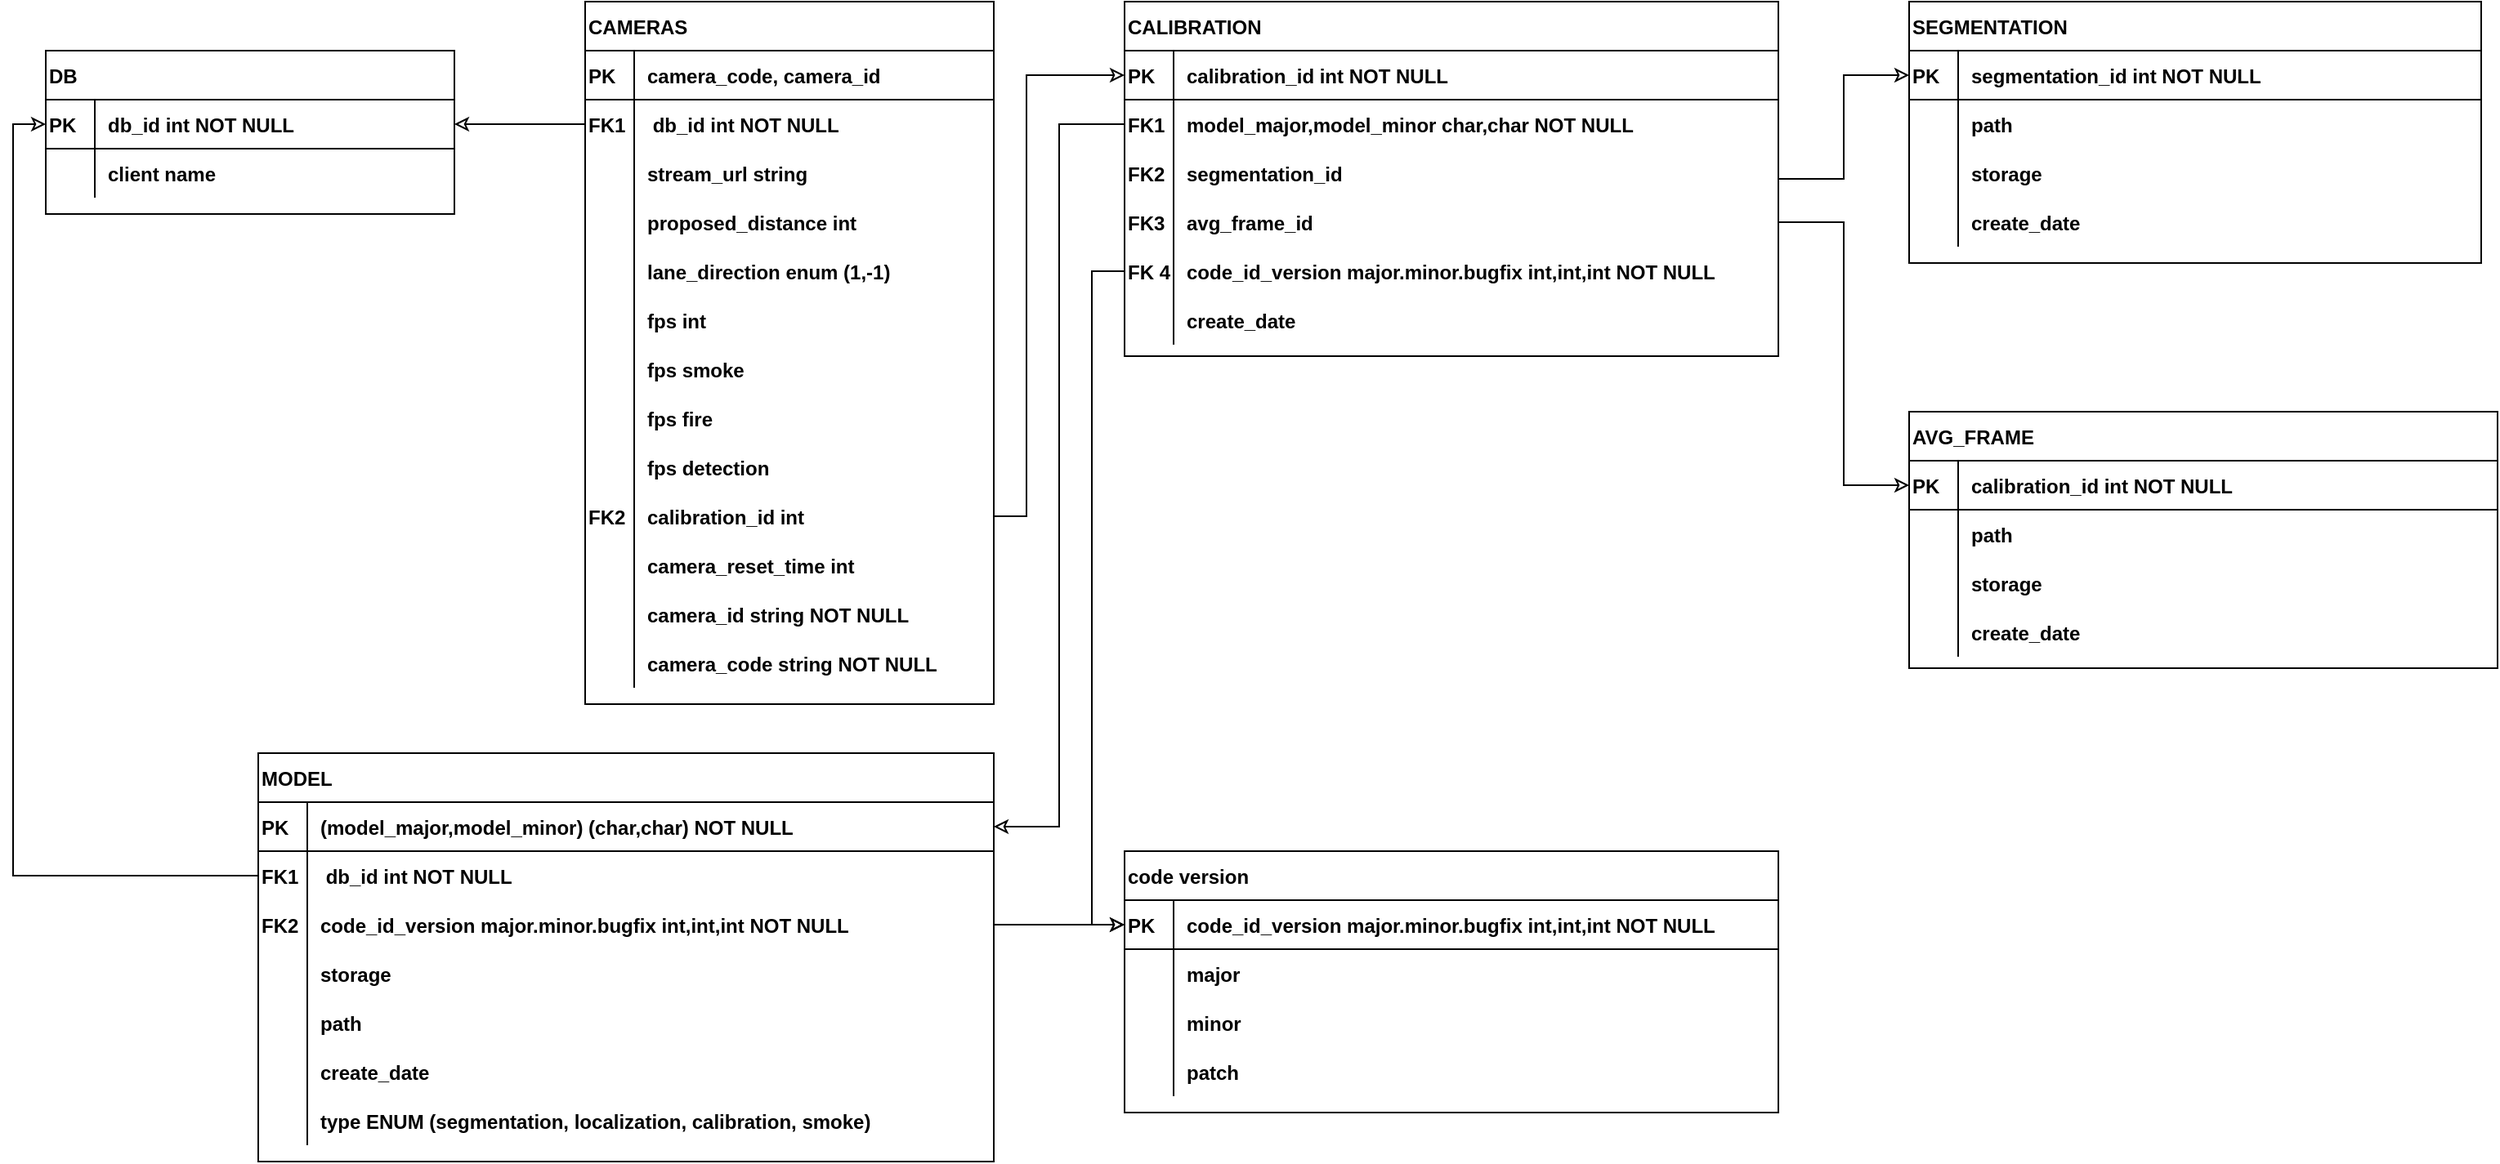 <mxfile version="20.6.2" type="github">
  <diagram id="R2lEEEUBdFMjLlhIrx00" name="Page-1">
    <mxGraphModel dx="2037" dy="1144" grid="1" gridSize="10" guides="1" tooltips="1" connect="1" arrows="1" fold="1" page="1" pageScale="1" pageWidth="850" pageHeight="1100" math="0" shadow="0" extFonts="Permanent Marker^https://fonts.googleapis.com/css?family=Permanent+Marker">
      <root>
        <mxCell id="0" />
        <mxCell id="1" parent="0" />
        <mxCell id="C-vyLk0tnHw3VtMMgP7b-2" value="SEGMENTATION" style="shape=table;startSize=30;container=1;collapsible=1;childLayout=tableLayout;fixedRows=1;rowLines=0;fontStyle=1;align=left;resizeLast=1;strokeWidth=1;fillOpacity=0;" parent="1" vertex="1">
          <mxGeometry x="1200" y="80" width="350" height="160" as="geometry">
            <mxRectangle x="450" y="120" width="140" height="30" as="alternateBounds" />
          </mxGeometry>
        </mxCell>
        <mxCell id="C-vyLk0tnHw3VtMMgP7b-3" value="" style="shape=partialRectangle;collapsible=0;dropTarget=0;pointerEvents=0;points=[[0,0.5],[1,0.5]];portConstraint=eastwest;top=0;left=0;right=0;bottom=1;strokeWidth=1;startSize=30;fontStyle=1;align=left;fillOpacity=0;" parent="C-vyLk0tnHw3VtMMgP7b-2" vertex="1">
          <mxGeometry y="30" width="350" height="30" as="geometry" />
        </mxCell>
        <mxCell id="C-vyLk0tnHw3VtMMgP7b-4" value="PK" style="shape=partialRectangle;overflow=hidden;connectable=0;top=0;left=0;bottom=0;right=0;fontStyle=1;strokeWidth=1;startSize=30;align=left;fillOpacity=0;" parent="C-vyLk0tnHw3VtMMgP7b-3" vertex="1">
          <mxGeometry width="30" height="30" as="geometry">
            <mxRectangle width="30" height="30" as="alternateBounds" />
          </mxGeometry>
        </mxCell>
        <mxCell id="C-vyLk0tnHw3VtMMgP7b-5" value="segmentation_id int NOT NULL " style="shape=partialRectangle;overflow=hidden;connectable=0;top=0;left=0;bottom=0;right=0;align=left;spacingLeft=6;fontStyle=1;strokeWidth=1;startSize=30;fillOpacity=0;" parent="C-vyLk0tnHw3VtMMgP7b-3" vertex="1">
          <mxGeometry x="30" width="320" height="30" as="geometry">
            <mxRectangle width="320" height="30" as="alternateBounds" />
          </mxGeometry>
        </mxCell>
        <mxCell id="C-vyLk0tnHw3VtMMgP7b-9" value="" style="shape=partialRectangle;collapsible=0;dropTarget=0;pointerEvents=0;points=[[0,0.5],[1,0.5]];portConstraint=eastwest;top=0;left=0;right=0;bottom=0;strokeWidth=1;startSize=30;fontStyle=1;align=left;fillOpacity=0;" parent="C-vyLk0tnHw3VtMMgP7b-2" vertex="1">
          <mxGeometry y="60" width="350" height="30" as="geometry" />
        </mxCell>
        <mxCell id="C-vyLk0tnHw3VtMMgP7b-10" value="" style="shape=partialRectangle;overflow=hidden;connectable=0;top=0;left=0;bottom=0;right=0;strokeWidth=1;startSize=30;fontStyle=1;align=left;fillOpacity=0;" parent="C-vyLk0tnHw3VtMMgP7b-9" vertex="1">
          <mxGeometry width="30" height="30" as="geometry">
            <mxRectangle width="30" height="30" as="alternateBounds" />
          </mxGeometry>
        </mxCell>
        <mxCell id="C-vyLk0tnHw3VtMMgP7b-11" value="path" style="shape=partialRectangle;overflow=hidden;connectable=0;top=0;left=0;bottom=0;right=0;align=left;spacingLeft=6;strokeWidth=1;startSize=30;fontStyle=1;fillOpacity=0;" parent="C-vyLk0tnHw3VtMMgP7b-9" vertex="1">
          <mxGeometry x="30" width="320" height="30" as="geometry">
            <mxRectangle width="320" height="30" as="alternateBounds" />
          </mxGeometry>
        </mxCell>
        <mxCell id="N7TVtfNPH1mrvqPcN6rD-39" value="" style="shape=partialRectangle;collapsible=0;dropTarget=0;pointerEvents=0;points=[[0,0.5],[1,0.5]];portConstraint=eastwest;top=0;left=0;right=0;bottom=0;strokeWidth=1;startSize=30;fontStyle=1;align=left;fillOpacity=0;" parent="C-vyLk0tnHw3VtMMgP7b-2" vertex="1">
          <mxGeometry y="90" width="350" height="30" as="geometry" />
        </mxCell>
        <mxCell id="N7TVtfNPH1mrvqPcN6rD-40" value="" style="shape=partialRectangle;overflow=hidden;connectable=0;top=0;left=0;bottom=0;right=0;strokeWidth=1;startSize=30;fontStyle=1;align=left;fillOpacity=0;" parent="N7TVtfNPH1mrvqPcN6rD-39" vertex="1">
          <mxGeometry width="30" height="30" as="geometry">
            <mxRectangle width="30" height="30" as="alternateBounds" />
          </mxGeometry>
        </mxCell>
        <mxCell id="N7TVtfNPH1mrvqPcN6rD-41" value="storage" style="shape=partialRectangle;overflow=hidden;connectable=0;top=0;left=0;bottom=0;right=0;align=left;spacingLeft=6;strokeWidth=1;startSize=30;fontStyle=1;fillOpacity=0;" parent="N7TVtfNPH1mrvqPcN6rD-39" vertex="1">
          <mxGeometry x="30" width="320" height="30" as="geometry">
            <mxRectangle width="320" height="30" as="alternateBounds" />
          </mxGeometry>
        </mxCell>
        <mxCell id="N7TVtfNPH1mrvqPcN6rD-138" value="" style="shape=tableRow;horizontal=0;startSize=0;swimlaneHead=0;swimlaneBody=0;collapsible=0;dropTarget=0;points=[[0,0.5],[1,0.5]];portConstraint=eastwest;top=0;left=0;right=0;bottom=0;strokeWidth=1;fontStyle=1;align=left;fillOpacity=0;" parent="C-vyLk0tnHw3VtMMgP7b-2" vertex="1">
          <mxGeometry y="120" width="350" height="30" as="geometry" />
        </mxCell>
        <mxCell id="N7TVtfNPH1mrvqPcN6rD-139" value="" style="shape=partialRectangle;connectable=0;top=0;left=0;bottom=0;right=0;editable=1;overflow=hidden;strokeWidth=1;startSize=30;fontStyle=1;align=left;fillOpacity=0;" parent="N7TVtfNPH1mrvqPcN6rD-138" vertex="1">
          <mxGeometry width="30" height="30" as="geometry">
            <mxRectangle width="30" height="30" as="alternateBounds" />
          </mxGeometry>
        </mxCell>
        <mxCell id="N7TVtfNPH1mrvqPcN6rD-140" value="create_date" style="shape=partialRectangle;connectable=0;top=0;left=0;bottom=0;right=0;align=left;spacingLeft=6;overflow=hidden;strokeWidth=1;startSize=30;fontStyle=1;fillOpacity=0;" parent="N7TVtfNPH1mrvqPcN6rD-138" vertex="1">
          <mxGeometry x="30" width="320" height="30" as="geometry">
            <mxRectangle width="320" height="30" as="alternateBounds" />
          </mxGeometry>
        </mxCell>
        <mxCell id="C-vyLk0tnHw3VtMMgP7b-23" value="CAMERAS" style="shape=table;startSize=30;container=1;collapsible=1;childLayout=tableLayout;fixedRows=1;rowLines=0;fontStyle=1;align=left;resizeLast=1;strokeWidth=1;fillOpacity=0;" parent="1" vertex="1">
          <mxGeometry x="390" y="80" width="250" height="430" as="geometry">
            <mxRectangle x="120" y="120" width="100" height="30" as="alternateBounds" />
          </mxGeometry>
        </mxCell>
        <mxCell id="C-vyLk0tnHw3VtMMgP7b-24" value="" style="shape=partialRectangle;collapsible=0;dropTarget=0;pointerEvents=0;points=[[0,0.5],[1,0.5]];portConstraint=eastwest;top=0;left=0;right=0;bottom=1;strokeWidth=1;startSize=30;fontStyle=1;align=left;fillOpacity=0;" parent="C-vyLk0tnHw3VtMMgP7b-23" vertex="1">
          <mxGeometry y="30" width="250" height="30" as="geometry" />
        </mxCell>
        <mxCell id="C-vyLk0tnHw3VtMMgP7b-25" value="PK" style="shape=partialRectangle;overflow=hidden;connectable=0;top=0;left=0;bottom=0;right=0;fontStyle=1;strokeWidth=1;startSize=30;align=left;fillOpacity=0;" parent="C-vyLk0tnHw3VtMMgP7b-24" vertex="1">
          <mxGeometry width="30" height="30" as="geometry">
            <mxRectangle width="30" height="30" as="alternateBounds" />
          </mxGeometry>
        </mxCell>
        <mxCell id="C-vyLk0tnHw3VtMMgP7b-26" value="camera_code, camera_id" style="shape=partialRectangle;overflow=hidden;connectable=0;top=0;left=0;bottom=0;right=0;align=left;spacingLeft=6;fontStyle=1;strokeWidth=1;startSize=30;fillOpacity=0;" parent="C-vyLk0tnHw3VtMMgP7b-24" vertex="1">
          <mxGeometry x="30" width="220" height="30" as="geometry">
            <mxRectangle width="220" height="30" as="alternateBounds" />
          </mxGeometry>
        </mxCell>
        <mxCell id="N7TVtfNPH1mrvqPcN6rD-169" value="" style="shape=tableRow;horizontal=0;startSize=0;swimlaneHead=0;swimlaneBody=0;collapsible=0;dropTarget=0;points=[[0,0.5],[1,0.5]];portConstraint=eastwest;top=0;left=0;right=0;bottom=0;strokeWidth=1;fontStyle=1;align=left;fillOpacity=0;" parent="C-vyLk0tnHw3VtMMgP7b-23" vertex="1">
          <mxGeometry y="60" width="250" height="30" as="geometry" />
        </mxCell>
        <mxCell id="N7TVtfNPH1mrvqPcN6rD-170" value="FK1" style="shape=partialRectangle;connectable=0;top=0;left=0;bottom=0;right=0;fontStyle=1;overflow=hidden;strokeWidth=1;startSize=30;align=left;fillOpacity=0;" parent="N7TVtfNPH1mrvqPcN6rD-169" vertex="1">
          <mxGeometry width="30" height="30" as="geometry">
            <mxRectangle width="30" height="30" as="alternateBounds" />
          </mxGeometry>
        </mxCell>
        <mxCell id="N7TVtfNPH1mrvqPcN6rD-171" value=" db_id int NOT NULL" style="shape=partialRectangle;connectable=0;top=0;left=0;bottom=0;right=0;align=left;spacingLeft=6;fontStyle=1;overflow=hidden;strokeWidth=1;startSize=30;fillOpacity=0;" parent="N7TVtfNPH1mrvqPcN6rD-169" vertex="1">
          <mxGeometry x="30" width="220" height="30" as="geometry">
            <mxRectangle width="220" height="30" as="alternateBounds" />
          </mxGeometry>
        </mxCell>
        <mxCell id="C-vyLk0tnHw3VtMMgP7b-27" value="" style="shape=partialRectangle;collapsible=0;dropTarget=0;pointerEvents=0;points=[[0,0.5],[1,0.5]];portConstraint=eastwest;top=0;left=0;right=0;bottom=0;strokeWidth=1;startSize=30;fontStyle=1;align=left;fillOpacity=0;" parent="C-vyLk0tnHw3VtMMgP7b-23" vertex="1">
          <mxGeometry y="90" width="250" height="30" as="geometry" />
        </mxCell>
        <mxCell id="C-vyLk0tnHw3VtMMgP7b-28" value="" style="shape=partialRectangle;overflow=hidden;connectable=0;top=0;left=0;bottom=0;right=0;strokeWidth=1;startSize=30;fontStyle=1;align=left;fillOpacity=0;" parent="C-vyLk0tnHw3VtMMgP7b-27" vertex="1">
          <mxGeometry width="30" height="30" as="geometry">
            <mxRectangle width="30" height="30" as="alternateBounds" />
          </mxGeometry>
        </mxCell>
        <mxCell id="C-vyLk0tnHw3VtMMgP7b-29" value="stream_url string" style="shape=partialRectangle;overflow=hidden;connectable=0;top=0;left=0;bottom=0;right=0;align=left;spacingLeft=6;strokeWidth=1;startSize=30;fontStyle=1;fillOpacity=0;" parent="C-vyLk0tnHw3VtMMgP7b-27" vertex="1">
          <mxGeometry x="30" width="220" height="30" as="geometry">
            <mxRectangle width="220" height="30" as="alternateBounds" />
          </mxGeometry>
        </mxCell>
        <mxCell id="N7TVtfNPH1mrvqPcN6rD-126" value="" style="shape=tableRow;horizontal=0;startSize=0;swimlaneHead=0;swimlaneBody=0;collapsible=0;dropTarget=0;points=[[0,0.5],[1,0.5]];portConstraint=eastwest;top=0;left=0;right=0;bottom=0;strokeWidth=1;fontStyle=1;align=left;fillOpacity=0;" parent="C-vyLk0tnHw3VtMMgP7b-23" vertex="1">
          <mxGeometry y="120" width="250" height="30" as="geometry" />
        </mxCell>
        <mxCell id="N7TVtfNPH1mrvqPcN6rD-127" value="" style="shape=partialRectangle;connectable=0;top=0;left=0;bottom=0;right=0;editable=1;overflow=hidden;strokeWidth=1;startSize=30;fontStyle=1;align=left;fillOpacity=0;" parent="N7TVtfNPH1mrvqPcN6rD-126" vertex="1">
          <mxGeometry width="30" height="30" as="geometry">
            <mxRectangle width="30" height="30" as="alternateBounds" />
          </mxGeometry>
        </mxCell>
        <mxCell id="N7TVtfNPH1mrvqPcN6rD-128" value="proposed_distance int" style="shape=partialRectangle;connectable=0;top=0;left=0;bottom=0;right=0;align=left;spacingLeft=6;overflow=hidden;strokeWidth=1;startSize=30;fontStyle=1;fillOpacity=0;" parent="N7TVtfNPH1mrvqPcN6rD-126" vertex="1">
          <mxGeometry x="30" width="220" height="30" as="geometry">
            <mxRectangle width="220" height="30" as="alternateBounds" />
          </mxGeometry>
        </mxCell>
        <mxCell id="QD3TEROpQWLYoImufcCq-11" value="" style="shape=tableRow;horizontal=0;startSize=0;swimlaneHead=0;swimlaneBody=0;collapsible=0;dropTarget=0;points=[[0,0.5],[1,0.5]];portConstraint=eastwest;top=0;left=0;right=0;bottom=0;strokeWidth=1;fontStyle=1;align=left;fillOpacity=0;" vertex="1" parent="C-vyLk0tnHw3VtMMgP7b-23">
          <mxGeometry y="150" width="250" height="30" as="geometry" />
        </mxCell>
        <mxCell id="QD3TEROpQWLYoImufcCq-12" value="" style="shape=partialRectangle;connectable=0;top=0;left=0;bottom=0;right=0;editable=1;overflow=hidden;strokeWidth=1;startSize=30;fontStyle=1;align=left;fillOpacity=0;" vertex="1" parent="QD3TEROpQWLYoImufcCq-11">
          <mxGeometry width="30" height="30" as="geometry">
            <mxRectangle width="30" height="30" as="alternateBounds" />
          </mxGeometry>
        </mxCell>
        <mxCell id="QD3TEROpQWLYoImufcCq-13" value="lane_direction enum (1,-1)" style="shape=partialRectangle;connectable=0;top=0;left=0;bottom=0;right=0;align=left;spacingLeft=6;overflow=hidden;strokeWidth=1;startSize=30;fontStyle=1;fillOpacity=0;" vertex="1" parent="QD3TEROpQWLYoImufcCq-11">
          <mxGeometry x="30" width="220" height="30" as="geometry">
            <mxRectangle width="220" height="30" as="alternateBounds" />
          </mxGeometry>
        </mxCell>
        <mxCell id="QD3TEROpQWLYoImufcCq-8" value="" style="shape=tableRow;horizontal=0;startSize=0;swimlaneHead=0;swimlaneBody=0;collapsible=0;dropTarget=0;points=[[0,0.5],[1,0.5]];portConstraint=eastwest;top=0;left=0;right=0;bottom=0;strokeWidth=1;fontStyle=1;align=left;fillOpacity=0;" vertex="1" parent="C-vyLk0tnHw3VtMMgP7b-23">
          <mxGeometry y="180" width="250" height="30" as="geometry" />
        </mxCell>
        <mxCell id="QD3TEROpQWLYoImufcCq-9" value="" style="shape=partialRectangle;connectable=0;top=0;left=0;bottom=0;right=0;editable=1;overflow=hidden;strokeWidth=1;startSize=30;fontStyle=1;align=left;fillOpacity=0;" vertex="1" parent="QD3TEROpQWLYoImufcCq-8">
          <mxGeometry width="30" height="30" as="geometry">
            <mxRectangle width="30" height="30" as="alternateBounds" />
          </mxGeometry>
        </mxCell>
        <mxCell id="QD3TEROpQWLYoImufcCq-10" value="fps int" style="shape=partialRectangle;connectable=0;top=0;left=0;bottom=0;right=0;align=left;spacingLeft=6;overflow=hidden;strokeWidth=1;startSize=30;fontStyle=1;fillOpacity=0;" vertex="1" parent="QD3TEROpQWLYoImufcCq-8">
          <mxGeometry x="30" width="220" height="30" as="geometry">
            <mxRectangle width="220" height="30" as="alternateBounds" />
          </mxGeometry>
        </mxCell>
        <mxCell id="N7TVtfNPH1mrvqPcN6rD-132" value="" style="shape=tableRow;horizontal=0;startSize=0;swimlaneHead=0;swimlaneBody=0;collapsible=0;dropTarget=0;points=[[0,0.5],[1,0.5]];portConstraint=eastwest;top=0;left=0;right=0;bottom=0;strokeWidth=1;fontStyle=1;align=left;fillOpacity=0;" parent="C-vyLk0tnHw3VtMMgP7b-23" vertex="1">
          <mxGeometry y="210" width="250" height="30" as="geometry" />
        </mxCell>
        <mxCell id="N7TVtfNPH1mrvqPcN6rD-133" value="" style="shape=partialRectangle;connectable=0;top=0;left=0;bottom=0;right=0;editable=1;overflow=hidden;strokeWidth=1;startSize=30;fontStyle=1;align=left;fillOpacity=0;" parent="N7TVtfNPH1mrvqPcN6rD-132" vertex="1">
          <mxGeometry width="30" height="30" as="geometry">
            <mxRectangle width="30" height="30" as="alternateBounds" />
          </mxGeometry>
        </mxCell>
        <mxCell id="N7TVtfNPH1mrvqPcN6rD-134" value="fps smoke" style="shape=partialRectangle;connectable=0;top=0;left=0;bottom=0;right=0;align=left;spacingLeft=6;overflow=hidden;strokeWidth=1;startSize=30;fontStyle=1;fillOpacity=0;" parent="N7TVtfNPH1mrvqPcN6rD-132" vertex="1">
          <mxGeometry x="30" width="220" height="30" as="geometry">
            <mxRectangle width="220" height="30" as="alternateBounds" />
          </mxGeometry>
        </mxCell>
        <mxCell id="QD3TEROpQWLYoImufcCq-101" value="" style="shape=tableRow;horizontal=0;startSize=0;swimlaneHead=0;swimlaneBody=0;collapsible=0;dropTarget=0;points=[[0,0.5],[1,0.5]];portConstraint=eastwest;top=0;left=0;right=0;bottom=0;strokeWidth=1;fontStyle=1;align=left;fillOpacity=0;" vertex="1" parent="C-vyLk0tnHw3VtMMgP7b-23">
          <mxGeometry y="240" width="250" height="30" as="geometry" />
        </mxCell>
        <mxCell id="QD3TEROpQWLYoImufcCq-102" value="" style="shape=partialRectangle;connectable=0;top=0;left=0;bottom=0;right=0;editable=1;overflow=hidden;strokeWidth=1;startSize=30;fontStyle=1;align=left;fillOpacity=0;" vertex="1" parent="QD3TEROpQWLYoImufcCq-101">
          <mxGeometry width="30" height="30" as="geometry">
            <mxRectangle width="30" height="30" as="alternateBounds" />
          </mxGeometry>
        </mxCell>
        <mxCell id="QD3TEROpQWLYoImufcCq-103" value="fps fire" style="shape=partialRectangle;connectable=0;top=0;left=0;bottom=0;right=0;align=left;spacingLeft=6;overflow=hidden;strokeWidth=1;startSize=30;fontStyle=1;fillOpacity=0;" vertex="1" parent="QD3TEROpQWLYoImufcCq-101">
          <mxGeometry x="30" width="220" height="30" as="geometry">
            <mxRectangle width="220" height="30" as="alternateBounds" />
          </mxGeometry>
        </mxCell>
        <mxCell id="QD3TEROpQWLYoImufcCq-14" value="" style="shape=tableRow;horizontal=0;startSize=0;swimlaneHead=0;swimlaneBody=0;collapsible=0;dropTarget=0;points=[[0,0.5],[1,0.5]];portConstraint=eastwest;top=0;left=0;right=0;bottom=0;strokeWidth=1;fontStyle=1;align=left;fillOpacity=0;" vertex="1" parent="C-vyLk0tnHw3VtMMgP7b-23">
          <mxGeometry y="270" width="250" height="30" as="geometry" />
        </mxCell>
        <mxCell id="QD3TEROpQWLYoImufcCq-15" value="" style="shape=partialRectangle;connectable=0;top=0;left=0;bottom=0;right=0;editable=1;overflow=hidden;strokeWidth=1;startSize=30;fontStyle=1;align=left;fillOpacity=0;" vertex="1" parent="QD3TEROpQWLYoImufcCq-14">
          <mxGeometry width="30" height="30" as="geometry">
            <mxRectangle width="30" height="30" as="alternateBounds" />
          </mxGeometry>
        </mxCell>
        <mxCell id="QD3TEROpQWLYoImufcCq-16" value="fps detection" style="shape=partialRectangle;connectable=0;top=0;left=0;bottom=0;right=0;align=left;spacingLeft=6;overflow=hidden;strokeWidth=1;startSize=30;fontStyle=1;fillOpacity=0;" vertex="1" parent="QD3TEROpQWLYoImufcCq-14">
          <mxGeometry x="30" width="220" height="30" as="geometry">
            <mxRectangle width="220" height="30" as="alternateBounds" />
          </mxGeometry>
        </mxCell>
        <mxCell id="QD3TEROpQWLYoImufcCq-22" value="" style="shape=tableRow;horizontal=0;startSize=0;swimlaneHead=0;swimlaneBody=0;collapsible=0;dropTarget=0;points=[[0,0.5],[1,0.5]];portConstraint=eastwest;top=0;left=0;right=0;bottom=0;strokeWidth=1;fontStyle=1;align=left;fillOpacity=0;" vertex="1" parent="C-vyLk0tnHw3VtMMgP7b-23">
          <mxGeometry y="300" width="250" height="30" as="geometry" />
        </mxCell>
        <mxCell id="QD3TEROpQWLYoImufcCq-23" value="FK2" style="shape=partialRectangle;connectable=0;top=0;left=0;bottom=0;right=0;editable=1;overflow=hidden;strokeWidth=1;startSize=30;fontStyle=1;align=left;fillOpacity=0;" vertex="1" parent="QD3TEROpQWLYoImufcCq-22">
          <mxGeometry width="30" height="30" as="geometry">
            <mxRectangle width="30" height="30" as="alternateBounds" />
          </mxGeometry>
        </mxCell>
        <mxCell id="QD3TEROpQWLYoImufcCq-24" value="calibration_id int" style="shape=partialRectangle;connectable=0;top=0;left=0;bottom=0;right=0;align=left;spacingLeft=6;overflow=hidden;strokeWidth=1;startSize=30;fontStyle=1;fillOpacity=0;" vertex="1" parent="QD3TEROpQWLYoImufcCq-22">
          <mxGeometry x="30" width="220" height="30" as="geometry">
            <mxRectangle width="220" height="30" as="alternateBounds" />
          </mxGeometry>
        </mxCell>
        <mxCell id="QD3TEROpQWLYoImufcCq-19" value="" style="shape=tableRow;horizontal=0;startSize=0;swimlaneHead=0;swimlaneBody=0;collapsible=0;dropTarget=0;points=[[0,0.5],[1,0.5]];portConstraint=eastwest;top=0;left=0;right=0;bottom=0;strokeWidth=1;fontStyle=1;align=left;fillOpacity=0;" vertex="1" parent="C-vyLk0tnHw3VtMMgP7b-23">
          <mxGeometry y="330" width="250" height="30" as="geometry" />
        </mxCell>
        <mxCell id="QD3TEROpQWLYoImufcCq-20" value="" style="shape=partialRectangle;connectable=0;top=0;left=0;bottom=0;right=0;editable=1;overflow=hidden;strokeWidth=1;startSize=30;fontStyle=1;align=left;fillOpacity=0;" vertex="1" parent="QD3TEROpQWLYoImufcCq-19">
          <mxGeometry width="30" height="30" as="geometry">
            <mxRectangle width="30" height="30" as="alternateBounds" />
          </mxGeometry>
        </mxCell>
        <mxCell id="QD3TEROpQWLYoImufcCq-21" value="camera_reset_time int" style="shape=partialRectangle;connectable=0;top=0;left=0;bottom=0;right=0;align=left;spacingLeft=6;overflow=hidden;strokeWidth=1;startSize=30;fontStyle=1;fillOpacity=0;" vertex="1" parent="QD3TEROpQWLYoImufcCq-19">
          <mxGeometry x="30" width="220" height="30" as="geometry">
            <mxRectangle width="220" height="30" as="alternateBounds" />
          </mxGeometry>
        </mxCell>
        <mxCell id="QD3TEROpQWLYoImufcCq-4" value="" style="shape=tableRow;horizontal=0;startSize=0;swimlaneHead=0;swimlaneBody=0;collapsible=0;dropTarget=0;points=[[0,0.5],[1,0.5]];portConstraint=eastwest;top=0;left=0;right=0;bottom=0;strokeWidth=1;fontStyle=1;align=left;fillOpacity=0;" vertex="1" parent="C-vyLk0tnHw3VtMMgP7b-23">
          <mxGeometry y="360" width="250" height="30" as="geometry" />
        </mxCell>
        <mxCell id="QD3TEROpQWLYoImufcCq-5" value="" style="shape=partialRectangle;connectable=0;top=0;left=0;bottom=0;right=0;editable=1;overflow=hidden;strokeWidth=1;startSize=30;fontStyle=1;align=left;fillOpacity=0;" vertex="1" parent="QD3TEROpQWLYoImufcCq-4">
          <mxGeometry width="30" height="30" as="geometry">
            <mxRectangle width="30" height="30" as="alternateBounds" />
          </mxGeometry>
        </mxCell>
        <mxCell id="QD3TEROpQWLYoImufcCq-6" value="camera_id string NOT NULL" style="shape=partialRectangle;connectable=0;top=0;left=0;bottom=0;right=0;align=left;spacingLeft=6;overflow=hidden;strokeWidth=1;startSize=30;fontStyle=1;fillOpacity=0;" vertex="1" parent="QD3TEROpQWLYoImufcCq-4">
          <mxGeometry x="30" width="220" height="30" as="geometry">
            <mxRectangle width="220" height="30" as="alternateBounds" />
          </mxGeometry>
        </mxCell>
        <mxCell id="N7TVtfNPH1mrvqPcN6rD-135" value="" style="shape=tableRow;horizontal=0;startSize=0;swimlaneHead=0;swimlaneBody=0;collapsible=0;dropTarget=0;points=[[0,0.5],[1,0.5]];portConstraint=eastwest;top=0;left=0;right=0;bottom=0;strokeWidth=1;fontStyle=1;align=left;fillOpacity=0;" parent="C-vyLk0tnHw3VtMMgP7b-23" vertex="1">
          <mxGeometry y="390" width="250" height="30" as="geometry" />
        </mxCell>
        <mxCell id="N7TVtfNPH1mrvqPcN6rD-136" value="" style="shape=partialRectangle;connectable=0;top=0;left=0;bottom=0;right=0;editable=1;overflow=hidden;strokeWidth=1;startSize=30;fontStyle=1;align=left;fillOpacity=0;" parent="N7TVtfNPH1mrvqPcN6rD-135" vertex="1">
          <mxGeometry width="30" height="30" as="geometry">
            <mxRectangle width="30" height="30" as="alternateBounds" />
          </mxGeometry>
        </mxCell>
        <mxCell id="N7TVtfNPH1mrvqPcN6rD-137" value="camera_code string NOT NULL" style="shape=partialRectangle;connectable=0;top=0;left=0;bottom=0;right=0;align=left;spacingLeft=6;overflow=hidden;strokeWidth=1;startSize=30;fontStyle=1;fillOpacity=0;" parent="N7TVtfNPH1mrvqPcN6rD-135" vertex="1">
          <mxGeometry x="30" width="220" height="30" as="geometry">
            <mxRectangle width="220" height="30" as="alternateBounds" />
          </mxGeometry>
        </mxCell>
        <mxCell id="N7TVtfNPH1mrvqPcN6rD-150" value="DB" style="shape=table;startSize=30;container=1;collapsible=1;childLayout=tableLayout;fixedRows=1;rowLines=0;fontStyle=1;align=left;resizeLast=1;strokeWidth=1;fillOpacity=0;" parent="1" vertex="1">
          <mxGeometry x="60" y="110" width="250" height="100" as="geometry">
            <mxRectangle x="120" y="120" width="100" height="30" as="alternateBounds" />
          </mxGeometry>
        </mxCell>
        <mxCell id="N7TVtfNPH1mrvqPcN6rD-151" value="" style="shape=partialRectangle;collapsible=0;dropTarget=0;pointerEvents=0;points=[[0,0.5],[1,0.5]];portConstraint=eastwest;top=0;left=0;right=0;bottom=1;strokeWidth=1;startSize=30;fontStyle=1;align=left;fillOpacity=0;" parent="N7TVtfNPH1mrvqPcN6rD-150" vertex="1">
          <mxGeometry y="30" width="250" height="30" as="geometry" />
        </mxCell>
        <mxCell id="N7TVtfNPH1mrvqPcN6rD-152" value="PK" style="shape=partialRectangle;overflow=hidden;connectable=0;top=0;left=0;bottom=0;right=0;fontStyle=1;strokeWidth=1;startSize=30;align=left;fillOpacity=0;" parent="N7TVtfNPH1mrvqPcN6rD-151" vertex="1">
          <mxGeometry width="30" height="30" as="geometry">
            <mxRectangle width="30" height="30" as="alternateBounds" />
          </mxGeometry>
        </mxCell>
        <mxCell id="N7TVtfNPH1mrvqPcN6rD-153" value="db_id int NOT NULL" style="shape=partialRectangle;overflow=hidden;connectable=0;top=0;left=0;bottom=0;right=0;align=left;spacingLeft=6;fontStyle=1;strokeWidth=1;startSize=30;fillOpacity=0;" parent="N7TVtfNPH1mrvqPcN6rD-151" vertex="1">
          <mxGeometry x="30" width="220" height="30" as="geometry">
            <mxRectangle width="220" height="30" as="alternateBounds" />
          </mxGeometry>
        </mxCell>
        <mxCell id="N7TVtfNPH1mrvqPcN6rD-154" value="" style="shape=partialRectangle;collapsible=0;dropTarget=0;pointerEvents=0;points=[[0,0.5],[1,0.5]];portConstraint=eastwest;top=0;left=0;right=0;bottom=0;strokeWidth=1;startSize=30;fontStyle=1;align=left;fillOpacity=0;" parent="N7TVtfNPH1mrvqPcN6rD-150" vertex="1">
          <mxGeometry y="60" width="250" height="30" as="geometry" />
        </mxCell>
        <mxCell id="N7TVtfNPH1mrvqPcN6rD-155" value="" style="shape=partialRectangle;overflow=hidden;connectable=0;top=0;left=0;bottom=0;right=0;strokeWidth=1;startSize=30;fontStyle=1;align=left;fillOpacity=0;" parent="N7TVtfNPH1mrvqPcN6rD-154" vertex="1">
          <mxGeometry width="30" height="30" as="geometry">
            <mxRectangle width="30" height="30" as="alternateBounds" />
          </mxGeometry>
        </mxCell>
        <mxCell id="N7TVtfNPH1mrvqPcN6rD-156" value="client name" style="shape=partialRectangle;overflow=hidden;connectable=0;top=0;left=0;bottom=0;right=0;align=left;spacingLeft=6;strokeWidth=1;startSize=30;fontStyle=1;fillOpacity=0;" parent="N7TVtfNPH1mrvqPcN6rD-154" vertex="1">
          <mxGeometry x="30" width="220" height="30" as="geometry">
            <mxRectangle width="220" height="30" as="alternateBounds" />
          </mxGeometry>
        </mxCell>
        <mxCell id="N7TVtfNPH1mrvqPcN6rD-172" style="edgeStyle=orthogonalEdgeStyle;rounded=0;orthogonalLoop=1;jettySize=auto;html=1;exitX=0;exitY=0.5;exitDx=0;exitDy=0;entryX=1;entryY=0.5;entryDx=0;entryDy=0;strokeWidth=1;fontSize=12;startSize=30;fontStyle=1;align=left;fillOpacity=0;" parent="1" source="N7TVtfNPH1mrvqPcN6rD-169" target="N7TVtfNPH1mrvqPcN6rD-151" edge="1">
          <mxGeometry relative="1" as="geometry" />
        </mxCell>
        <mxCell id="N7TVtfNPH1mrvqPcN6rD-192" value="MODEL" style="shape=table;startSize=30;container=1;collapsible=1;childLayout=tableLayout;fixedRows=1;rowLines=0;fontStyle=1;align=left;resizeLast=1;strokeWidth=1;fillOpacity=0;" parent="1" vertex="1">
          <mxGeometry x="190" y="540" width="450" height="250" as="geometry">
            <mxRectangle x="120" y="120" width="100" height="30" as="alternateBounds" />
          </mxGeometry>
        </mxCell>
        <mxCell id="N7TVtfNPH1mrvqPcN6rD-193" value="" style="shape=partialRectangle;collapsible=0;dropTarget=0;pointerEvents=0;points=[[0,0.5],[1,0.5]];portConstraint=eastwest;top=0;left=0;right=0;bottom=1;strokeWidth=1;startSize=30;fontStyle=1;align=left;fillOpacity=0;" parent="N7TVtfNPH1mrvqPcN6rD-192" vertex="1">
          <mxGeometry y="30" width="450" height="30" as="geometry" />
        </mxCell>
        <mxCell id="N7TVtfNPH1mrvqPcN6rD-194" value="PK" style="shape=partialRectangle;overflow=hidden;connectable=0;top=0;left=0;bottom=0;right=0;fontStyle=1;strokeWidth=1;startSize=30;align=left;fillOpacity=0;" parent="N7TVtfNPH1mrvqPcN6rD-193" vertex="1">
          <mxGeometry width="30" height="30" as="geometry">
            <mxRectangle width="30" height="30" as="alternateBounds" />
          </mxGeometry>
        </mxCell>
        <mxCell id="N7TVtfNPH1mrvqPcN6rD-195" value="(model_major,model_minor) (char,char) NOT NULL" style="shape=partialRectangle;overflow=hidden;connectable=0;top=0;left=0;bottom=0;right=0;align=left;spacingLeft=6;fontStyle=1;strokeWidth=1;startSize=30;fillOpacity=0;" parent="N7TVtfNPH1mrvqPcN6rD-193" vertex="1">
          <mxGeometry x="30" width="420" height="30" as="geometry">
            <mxRectangle width="420" height="30" as="alternateBounds" />
          </mxGeometry>
        </mxCell>
        <mxCell id="N7TVtfNPH1mrvqPcN6rD-199" value="" style="shape=tableRow;horizontal=0;startSize=0;swimlaneHead=0;swimlaneBody=0;collapsible=0;dropTarget=0;points=[[0,0.5],[1,0.5]];portConstraint=eastwest;top=0;left=0;right=0;bottom=0;strokeWidth=1;fontStyle=1;align=left;fillOpacity=0;" parent="N7TVtfNPH1mrvqPcN6rD-192" vertex="1">
          <mxGeometry y="60" width="450" height="30" as="geometry" />
        </mxCell>
        <mxCell id="N7TVtfNPH1mrvqPcN6rD-200" value="FK1" style="shape=partialRectangle;connectable=0;top=0;left=0;bottom=0;right=0;fontStyle=1;overflow=hidden;strokeWidth=1;startSize=30;align=left;fillOpacity=0;" parent="N7TVtfNPH1mrvqPcN6rD-199" vertex="1">
          <mxGeometry width="30" height="30" as="geometry">
            <mxRectangle width="30" height="30" as="alternateBounds" />
          </mxGeometry>
        </mxCell>
        <mxCell id="N7TVtfNPH1mrvqPcN6rD-201" value=" db_id int NOT NULL" style="shape=partialRectangle;connectable=0;top=0;left=0;bottom=0;right=0;align=left;spacingLeft=6;fontStyle=1;overflow=hidden;strokeWidth=1;startSize=30;fillOpacity=0;" parent="N7TVtfNPH1mrvqPcN6rD-199" vertex="1">
          <mxGeometry x="30" width="420" height="30" as="geometry">
            <mxRectangle width="420" height="30" as="alternateBounds" />
          </mxGeometry>
        </mxCell>
        <mxCell id="BFBuDWP6qZN-34i26mXP-14" value="" style="shape=tableRow;horizontal=0;startSize=0;swimlaneHead=0;swimlaneBody=0;collapsible=0;dropTarget=0;points=[[0,0.5],[1,0.5]];portConstraint=eastwest;top=0;left=0;right=0;bottom=0;strokeWidth=1;fontStyle=1;align=left;fillOpacity=0;" parent="N7TVtfNPH1mrvqPcN6rD-192" vertex="1">
          <mxGeometry y="90" width="450" height="30" as="geometry" />
        </mxCell>
        <mxCell id="BFBuDWP6qZN-34i26mXP-15" value="FK2" style="shape=partialRectangle;connectable=0;top=0;left=0;bottom=0;right=0;fontStyle=1;overflow=hidden;strokeWidth=1;startSize=30;align=left;fillOpacity=0;" parent="BFBuDWP6qZN-34i26mXP-14" vertex="1">
          <mxGeometry width="30" height="30" as="geometry">
            <mxRectangle width="30" height="30" as="alternateBounds" />
          </mxGeometry>
        </mxCell>
        <mxCell id="BFBuDWP6qZN-34i26mXP-16" value="code_id_version major.minor.bugfix int,int,int NOT NULL" style="shape=partialRectangle;connectable=0;top=0;left=0;bottom=0;right=0;align=left;spacingLeft=6;fontStyle=1;overflow=hidden;strokeWidth=1;startSize=30;fillOpacity=0;" parent="BFBuDWP6qZN-34i26mXP-14" vertex="1">
          <mxGeometry x="30" width="420" height="30" as="geometry">
            <mxRectangle width="420" height="30" as="alternateBounds" />
          </mxGeometry>
        </mxCell>
        <mxCell id="N7TVtfNPH1mrvqPcN6rD-196" value="" style="shape=partialRectangle;collapsible=0;dropTarget=0;pointerEvents=0;points=[[0,0.5],[1,0.5]];portConstraint=eastwest;top=0;left=0;right=0;bottom=0;strokeWidth=1;startSize=30;fontStyle=1;align=left;fillOpacity=0;" parent="N7TVtfNPH1mrvqPcN6rD-192" vertex="1">
          <mxGeometry y="120" width="450" height="30" as="geometry" />
        </mxCell>
        <mxCell id="N7TVtfNPH1mrvqPcN6rD-197" value="" style="shape=partialRectangle;overflow=hidden;connectable=0;top=0;left=0;bottom=0;right=0;strokeWidth=1;startSize=30;fontStyle=1;align=left;fillOpacity=0;" parent="N7TVtfNPH1mrvqPcN6rD-196" vertex="1">
          <mxGeometry width="30" height="30" as="geometry">
            <mxRectangle width="30" height="30" as="alternateBounds" />
          </mxGeometry>
        </mxCell>
        <mxCell id="N7TVtfNPH1mrvqPcN6rD-198" value="storage" style="shape=partialRectangle;overflow=hidden;connectable=0;top=0;left=0;bottom=0;right=0;align=left;spacingLeft=6;strokeWidth=1;startSize=30;fontStyle=1;fillOpacity=0;" parent="N7TVtfNPH1mrvqPcN6rD-196" vertex="1">
          <mxGeometry x="30" width="420" height="30" as="geometry">
            <mxRectangle width="420" height="30" as="alternateBounds" />
          </mxGeometry>
        </mxCell>
        <mxCell id="N7TVtfNPH1mrvqPcN6rD-202" value="" style="shape=tableRow;horizontal=0;startSize=0;swimlaneHead=0;swimlaneBody=0;collapsible=0;dropTarget=0;points=[[0,0.5],[1,0.5]];portConstraint=eastwest;top=0;left=0;right=0;bottom=0;strokeWidth=1;fontStyle=1;align=left;fillOpacity=0;" parent="N7TVtfNPH1mrvqPcN6rD-192" vertex="1">
          <mxGeometry y="150" width="450" height="30" as="geometry" />
        </mxCell>
        <mxCell id="N7TVtfNPH1mrvqPcN6rD-203" value="" style="shape=partialRectangle;connectable=0;top=0;left=0;bottom=0;right=0;editable=1;overflow=hidden;strokeWidth=1;startSize=30;fontStyle=1;align=left;fillOpacity=0;" parent="N7TVtfNPH1mrvqPcN6rD-202" vertex="1">
          <mxGeometry width="30" height="30" as="geometry">
            <mxRectangle width="30" height="30" as="alternateBounds" />
          </mxGeometry>
        </mxCell>
        <mxCell id="N7TVtfNPH1mrvqPcN6rD-204" value="path" style="shape=partialRectangle;connectable=0;top=0;left=0;bottom=0;right=0;align=left;spacingLeft=6;overflow=hidden;strokeWidth=1;startSize=30;fontStyle=1;fillOpacity=0;" parent="N7TVtfNPH1mrvqPcN6rD-202" vertex="1">
          <mxGeometry x="30" width="420" height="30" as="geometry">
            <mxRectangle width="420" height="30" as="alternateBounds" />
          </mxGeometry>
        </mxCell>
        <mxCell id="N7TVtfNPH1mrvqPcN6rD-208" value="" style="shape=tableRow;horizontal=0;startSize=0;swimlaneHead=0;swimlaneBody=0;collapsible=0;dropTarget=0;points=[[0,0.5],[1,0.5]];portConstraint=eastwest;top=0;left=0;right=0;bottom=0;strokeWidth=1;fontStyle=1;align=left;fillOpacity=0;" parent="N7TVtfNPH1mrvqPcN6rD-192" vertex="1">
          <mxGeometry y="180" width="450" height="30" as="geometry" />
        </mxCell>
        <mxCell id="N7TVtfNPH1mrvqPcN6rD-209" value="" style="shape=partialRectangle;connectable=0;top=0;left=0;bottom=0;right=0;editable=1;overflow=hidden;strokeWidth=1;startSize=30;fontStyle=1;align=left;fillOpacity=0;" parent="N7TVtfNPH1mrvqPcN6rD-208" vertex="1">
          <mxGeometry width="30" height="30" as="geometry">
            <mxRectangle width="30" height="30" as="alternateBounds" />
          </mxGeometry>
        </mxCell>
        <mxCell id="N7TVtfNPH1mrvqPcN6rD-210" value="create_date" style="shape=partialRectangle;connectable=0;top=0;left=0;bottom=0;right=0;align=left;spacingLeft=6;overflow=hidden;strokeWidth=1;startSize=30;fontStyle=1;fillOpacity=0;" parent="N7TVtfNPH1mrvqPcN6rD-208" vertex="1">
          <mxGeometry x="30" width="420" height="30" as="geometry">
            <mxRectangle width="420" height="30" as="alternateBounds" />
          </mxGeometry>
        </mxCell>
        <mxCell id="BFBuDWP6qZN-34i26mXP-18" value="" style="shape=tableRow;horizontal=0;startSize=0;swimlaneHead=0;swimlaneBody=0;collapsible=0;dropTarget=0;points=[[0,0.5],[1,0.5]];portConstraint=eastwest;top=0;left=0;right=0;bottom=0;strokeWidth=1;fontStyle=1;align=left;fillOpacity=0;" parent="N7TVtfNPH1mrvqPcN6rD-192" vertex="1">
          <mxGeometry y="210" width="450" height="30" as="geometry" />
        </mxCell>
        <mxCell id="BFBuDWP6qZN-34i26mXP-19" value="" style="shape=partialRectangle;connectable=0;top=0;left=0;bottom=0;right=0;editable=1;overflow=hidden;strokeWidth=1;startSize=30;fontStyle=1;align=left;fillOpacity=0;" parent="BFBuDWP6qZN-34i26mXP-18" vertex="1">
          <mxGeometry width="30" height="30" as="geometry">
            <mxRectangle width="30" height="30" as="alternateBounds" />
          </mxGeometry>
        </mxCell>
        <mxCell id="BFBuDWP6qZN-34i26mXP-20" value="type ENUM (segmentation, localization, calibration, smoke)" style="shape=partialRectangle;connectable=0;top=0;left=0;bottom=0;right=0;align=left;spacingLeft=6;overflow=hidden;strokeWidth=1;startSize=30;fontStyle=1;fillOpacity=0;" parent="BFBuDWP6qZN-34i26mXP-18" vertex="1">
          <mxGeometry x="30" width="420" height="30" as="geometry">
            <mxRectangle width="420" height="30" as="alternateBounds" />
          </mxGeometry>
        </mxCell>
        <mxCell id="BFBuDWP6qZN-34i26mXP-4" value="code version" style="shape=table;startSize=30;container=1;collapsible=1;childLayout=tableLayout;fixedRows=1;rowLines=0;fontStyle=1;align=left;resizeLast=1;strokeWidth=1;fillOpacity=0;" parent="1" vertex="1">
          <mxGeometry x="720" y="600" width="400" height="160" as="geometry">
            <mxRectangle x="120" y="120" width="100" height="30" as="alternateBounds" />
          </mxGeometry>
        </mxCell>
        <mxCell id="BFBuDWP6qZN-34i26mXP-5" value="" style="shape=partialRectangle;collapsible=0;dropTarget=0;pointerEvents=0;points=[[0,0.5],[1,0.5]];portConstraint=eastwest;top=0;left=0;right=0;bottom=1;strokeWidth=1;startSize=30;fontStyle=1;align=left;fillOpacity=0;" parent="BFBuDWP6qZN-34i26mXP-4" vertex="1">
          <mxGeometry y="30" width="400" height="30" as="geometry" />
        </mxCell>
        <mxCell id="BFBuDWP6qZN-34i26mXP-6" value="PK" style="shape=partialRectangle;overflow=hidden;connectable=0;top=0;left=0;bottom=0;right=0;fontStyle=1;strokeWidth=1;startSize=30;align=left;fillOpacity=0;" parent="BFBuDWP6qZN-34i26mXP-5" vertex="1">
          <mxGeometry width="30" height="30" as="geometry">
            <mxRectangle width="30" height="30" as="alternateBounds" />
          </mxGeometry>
        </mxCell>
        <mxCell id="BFBuDWP6qZN-34i26mXP-7" value="code_id_version major.minor.bugfix int,int,int NOT NULL" style="shape=partialRectangle;overflow=hidden;connectable=0;top=0;left=0;bottom=0;right=0;align=left;spacingLeft=6;fontStyle=1;strokeWidth=1;startSize=30;fillOpacity=0;" parent="BFBuDWP6qZN-34i26mXP-5" vertex="1">
          <mxGeometry x="30" width="370" height="30" as="geometry">
            <mxRectangle width="370" height="30" as="alternateBounds" />
          </mxGeometry>
        </mxCell>
        <mxCell id="BFBuDWP6qZN-34i26mXP-8" value="" style="shape=partialRectangle;collapsible=0;dropTarget=0;pointerEvents=0;points=[[0,0.5],[1,0.5]];portConstraint=eastwest;top=0;left=0;right=0;bottom=0;strokeWidth=1;startSize=30;fontStyle=1;align=left;fillOpacity=0;" parent="BFBuDWP6qZN-34i26mXP-4" vertex="1">
          <mxGeometry y="60" width="400" height="30" as="geometry" />
        </mxCell>
        <mxCell id="BFBuDWP6qZN-34i26mXP-9" value="" style="shape=partialRectangle;overflow=hidden;connectable=0;top=0;left=0;bottom=0;right=0;strokeWidth=1;startSize=30;fontStyle=1;align=left;fillOpacity=0;" parent="BFBuDWP6qZN-34i26mXP-8" vertex="1">
          <mxGeometry width="30" height="30" as="geometry">
            <mxRectangle width="30" height="30" as="alternateBounds" />
          </mxGeometry>
        </mxCell>
        <mxCell id="BFBuDWP6qZN-34i26mXP-10" value="major    " style="shape=partialRectangle;overflow=hidden;connectable=0;top=0;left=0;bottom=0;right=0;align=left;spacingLeft=6;strokeWidth=1;startSize=30;fontStyle=1;fillOpacity=0;" parent="BFBuDWP6qZN-34i26mXP-8" vertex="1">
          <mxGeometry x="30" width="370" height="30" as="geometry">
            <mxRectangle width="370" height="30" as="alternateBounds" />
          </mxGeometry>
        </mxCell>
        <mxCell id="BFBuDWP6qZN-34i26mXP-11" value="" style="shape=tableRow;horizontal=0;startSize=0;swimlaneHead=0;swimlaneBody=0;collapsible=0;dropTarget=0;points=[[0,0.5],[1,0.5]];portConstraint=eastwest;top=0;left=0;right=0;bottom=0;strokeWidth=1;fontStyle=1;align=left;fillOpacity=0;" parent="BFBuDWP6qZN-34i26mXP-4" vertex="1">
          <mxGeometry y="90" width="400" height="30" as="geometry" />
        </mxCell>
        <mxCell id="BFBuDWP6qZN-34i26mXP-12" value="" style="shape=partialRectangle;connectable=0;top=0;left=0;bottom=0;right=0;editable=1;overflow=hidden;strokeWidth=1;startSize=30;fontStyle=1;align=left;fillOpacity=0;" parent="BFBuDWP6qZN-34i26mXP-11" vertex="1">
          <mxGeometry width="30" height="30" as="geometry">
            <mxRectangle width="30" height="30" as="alternateBounds" />
          </mxGeometry>
        </mxCell>
        <mxCell id="BFBuDWP6qZN-34i26mXP-13" value="minor" style="shape=partialRectangle;connectable=0;top=0;left=0;bottom=0;right=0;align=left;spacingLeft=6;overflow=hidden;strokeWidth=1;startSize=30;fontStyle=1;fillOpacity=0;" parent="BFBuDWP6qZN-34i26mXP-11" vertex="1">
          <mxGeometry x="30" width="370" height="30" as="geometry">
            <mxRectangle width="370" height="30" as="alternateBounds" />
          </mxGeometry>
        </mxCell>
        <mxCell id="BFBuDWP6qZN-34i26mXP-30" value="" style="shape=tableRow;horizontal=0;startSize=0;swimlaneHead=0;swimlaneBody=0;collapsible=0;dropTarget=0;points=[[0,0.5],[1,0.5]];portConstraint=eastwest;top=0;left=0;right=0;bottom=0;strokeWidth=1;fontStyle=1;align=left;fillOpacity=0;" parent="BFBuDWP6qZN-34i26mXP-4" vertex="1">
          <mxGeometry y="120" width="400" height="30" as="geometry" />
        </mxCell>
        <mxCell id="BFBuDWP6qZN-34i26mXP-31" value="" style="shape=partialRectangle;connectable=0;top=0;left=0;bottom=0;right=0;editable=1;overflow=hidden;strokeWidth=1;startSize=30;fontStyle=1;align=left;fillOpacity=0;" parent="BFBuDWP6qZN-34i26mXP-30" vertex="1">
          <mxGeometry width="30" height="30" as="geometry">
            <mxRectangle width="30" height="30" as="alternateBounds" />
          </mxGeometry>
        </mxCell>
        <mxCell id="BFBuDWP6qZN-34i26mXP-32" value="patch" style="shape=partialRectangle;connectable=0;top=0;left=0;bottom=0;right=0;align=left;spacingLeft=6;overflow=hidden;strokeWidth=1;startSize=30;fontStyle=1;fillOpacity=0;" parent="BFBuDWP6qZN-34i26mXP-30" vertex="1">
          <mxGeometry x="30" width="370" height="30" as="geometry">
            <mxRectangle width="370" height="30" as="alternateBounds" />
          </mxGeometry>
        </mxCell>
        <mxCell id="BFBuDWP6qZN-34i26mXP-29" style="edgeStyle=orthogonalEdgeStyle;rounded=0;orthogonalLoop=1;jettySize=auto;html=1;exitX=0;exitY=0.5;exitDx=0;exitDy=0;entryX=0;entryY=0.5;entryDx=0;entryDy=0;strokeWidth=1;fontSize=12;startSize=30;fontStyle=1;align=left;fillOpacity=0;" parent="1" source="N7TVtfNPH1mrvqPcN6rD-199" target="N7TVtfNPH1mrvqPcN6rD-151" edge="1">
          <mxGeometry relative="1" as="geometry" />
        </mxCell>
        <mxCell id="QD3TEROpQWLYoImufcCq-64" style="edgeStyle=orthogonalEdgeStyle;rounded=0;orthogonalLoop=1;jettySize=auto;html=1;exitX=1;exitY=0.5;exitDx=0;exitDy=0;entryX=0;entryY=0.5;entryDx=0;entryDy=0;strokeWidth=1;fillOpacity=0;" edge="1" parent="1" source="QD3TEROpQWLYoImufcCq-25" target="C-vyLk0tnHw3VtMMgP7b-3">
          <mxGeometry relative="1" as="geometry" />
        </mxCell>
        <mxCell id="QD3TEROpQWLYoImufcCq-25" value="CALIBRATION" style="shape=table;startSize=30;container=1;collapsible=1;childLayout=tableLayout;fixedRows=1;rowLines=0;fontStyle=1;align=left;resizeLast=1;strokeWidth=1;fillOpacity=0;" vertex="1" parent="1">
          <mxGeometry x="720" y="80" width="400" height="217" as="geometry">
            <mxRectangle x="450" y="280" width="120" height="30" as="alternateBounds" />
          </mxGeometry>
        </mxCell>
        <mxCell id="QD3TEROpQWLYoImufcCq-26" value="" style="shape=partialRectangle;collapsible=0;dropTarget=0;pointerEvents=0;points=[[0,0.5],[1,0.5]];portConstraint=eastwest;top=0;left=0;right=0;bottom=1;strokeWidth=1;startSize=30;fontStyle=1;align=left;fillOpacity=0;" vertex="1" parent="QD3TEROpQWLYoImufcCq-25">
          <mxGeometry y="30" width="400" height="30" as="geometry" />
        </mxCell>
        <mxCell id="QD3TEROpQWLYoImufcCq-27" value="PK" style="shape=partialRectangle;overflow=hidden;connectable=0;top=0;left=0;bottom=0;right=0;fontStyle=1;strokeWidth=1;startSize=30;align=left;fillOpacity=0;" vertex="1" parent="QD3TEROpQWLYoImufcCq-26">
          <mxGeometry width="30" height="30" as="geometry">
            <mxRectangle width="30" height="30" as="alternateBounds" />
          </mxGeometry>
        </mxCell>
        <mxCell id="QD3TEROpQWLYoImufcCq-28" value="calibration_id int NOT NULL " style="shape=partialRectangle;overflow=hidden;connectable=0;top=0;left=0;bottom=0;right=0;align=left;spacingLeft=6;fontStyle=1;strokeWidth=1;startSize=30;fillOpacity=0;" vertex="1" parent="QD3TEROpQWLYoImufcCq-26">
          <mxGeometry x="30" width="370" height="30" as="geometry">
            <mxRectangle width="370" height="30" as="alternateBounds" />
          </mxGeometry>
        </mxCell>
        <mxCell id="QD3TEROpQWLYoImufcCq-29" value="" style="shape=partialRectangle;collapsible=0;dropTarget=0;pointerEvents=0;points=[[0,0.5],[1,0.5]];portConstraint=eastwest;top=0;left=0;right=0;bottom=0;strokeWidth=1;startSize=30;fontStyle=1;align=left;fillOpacity=0;" vertex="1" parent="QD3TEROpQWLYoImufcCq-25">
          <mxGeometry y="60" width="400" height="30" as="geometry" />
        </mxCell>
        <mxCell id="QD3TEROpQWLYoImufcCq-30" value="FK1" style="shape=partialRectangle;overflow=hidden;connectable=0;top=0;left=0;bottom=0;right=0;strokeWidth=1;startSize=30;fontStyle=1;align=left;fillOpacity=0;" vertex="1" parent="QD3TEROpQWLYoImufcCq-29">
          <mxGeometry width="30" height="30" as="geometry">
            <mxRectangle width="30" height="30" as="alternateBounds" />
          </mxGeometry>
        </mxCell>
        <mxCell id="QD3TEROpQWLYoImufcCq-31" value="model_major,model_minor char,char NOT NULL" style="shape=partialRectangle;overflow=hidden;connectable=0;top=0;left=0;bottom=0;right=0;align=left;spacingLeft=6;strokeWidth=1;startSize=30;fontStyle=1;fillOpacity=0;" vertex="1" parent="QD3TEROpQWLYoImufcCq-29">
          <mxGeometry x="30" width="370" height="30" as="geometry">
            <mxRectangle width="370" height="30" as="alternateBounds" />
          </mxGeometry>
        </mxCell>
        <mxCell id="QD3TEROpQWLYoImufcCq-32" value="" style="shape=tableRow;horizontal=0;startSize=0;swimlaneHead=0;swimlaneBody=0;collapsible=0;dropTarget=0;points=[[0,0.5],[1,0.5]];portConstraint=eastwest;top=0;left=0;right=0;bottom=0;strokeWidth=1;fontStyle=1;align=left;fillOpacity=0;" vertex="1" parent="QD3TEROpQWLYoImufcCq-25">
          <mxGeometry y="90" width="400" height="30" as="geometry" />
        </mxCell>
        <mxCell id="QD3TEROpQWLYoImufcCq-33" value="FK2" style="shape=partialRectangle;connectable=0;top=0;left=0;bottom=0;right=0;fontStyle=1;overflow=hidden;strokeWidth=1;startSize=30;align=left;fillOpacity=0;" vertex="1" parent="QD3TEROpQWLYoImufcCq-32">
          <mxGeometry width="30" height="30" as="geometry">
            <mxRectangle width="30" height="30" as="alternateBounds" />
          </mxGeometry>
        </mxCell>
        <mxCell id="QD3TEROpQWLYoImufcCq-34" value="segmentation_id" style="shape=partialRectangle;connectable=0;top=0;left=0;bottom=0;right=0;align=left;spacingLeft=6;fontStyle=1;overflow=hidden;strokeWidth=1;startSize=30;fillOpacity=0;" vertex="1" parent="QD3TEROpQWLYoImufcCq-32">
          <mxGeometry x="30" width="370" height="30" as="geometry">
            <mxRectangle width="370" height="30" as="alternateBounds" />
          </mxGeometry>
        </mxCell>
        <mxCell id="QD3TEROpQWLYoImufcCq-35" value="" style="shape=tableRow;horizontal=0;startSize=0;swimlaneHead=0;swimlaneBody=0;collapsible=0;dropTarget=0;points=[[0,0.5],[1,0.5]];portConstraint=eastwest;top=0;left=0;right=0;bottom=0;strokeWidth=1;fontStyle=1;align=left;fillOpacity=0;" vertex="1" parent="QD3TEROpQWLYoImufcCq-25">
          <mxGeometry y="120" width="400" height="30" as="geometry" />
        </mxCell>
        <mxCell id="QD3TEROpQWLYoImufcCq-36" value="FK3" style="shape=partialRectangle;connectable=0;top=0;left=0;bottom=0;right=0;editable=1;overflow=hidden;strokeWidth=1;startSize=30;fontStyle=1;align=left;fillOpacity=0;" vertex="1" parent="QD3TEROpQWLYoImufcCq-35">
          <mxGeometry width="30" height="30" as="geometry">
            <mxRectangle width="30" height="30" as="alternateBounds" />
          </mxGeometry>
        </mxCell>
        <mxCell id="QD3TEROpQWLYoImufcCq-37" value="avg_frame_id" style="shape=partialRectangle;connectable=0;top=0;left=0;bottom=0;right=0;align=left;spacingLeft=6;overflow=hidden;strokeWidth=1;startSize=30;fontStyle=1;fillOpacity=0;" vertex="1" parent="QD3TEROpQWLYoImufcCq-35">
          <mxGeometry x="30" width="370" height="30" as="geometry">
            <mxRectangle width="370" height="30" as="alternateBounds" />
          </mxGeometry>
        </mxCell>
        <mxCell id="QD3TEROpQWLYoImufcCq-38" value="" style="shape=partialRectangle;collapsible=0;dropTarget=0;pointerEvents=0;points=[[0,0.5],[1,0.5]];portConstraint=eastwest;top=0;left=0;right=0;bottom=0;strokeWidth=1;startSize=30;fontStyle=1;align=left;fillOpacity=0;" vertex="1" parent="QD3TEROpQWLYoImufcCq-25">
          <mxGeometry y="150" width="400" height="30" as="geometry" />
        </mxCell>
        <mxCell id="QD3TEROpQWLYoImufcCq-39" value="FK 4" style="shape=partialRectangle;overflow=hidden;connectable=0;top=0;left=0;bottom=0;right=0;strokeWidth=1;startSize=30;fontStyle=1;align=left;fillOpacity=0;" vertex="1" parent="QD3TEROpQWLYoImufcCq-38">
          <mxGeometry width="30" height="30" as="geometry">
            <mxRectangle width="30" height="30" as="alternateBounds" />
          </mxGeometry>
        </mxCell>
        <mxCell id="QD3TEROpQWLYoImufcCq-40" value="code_id_version major.minor.bugfix int,int,int NOT NULL" style="shape=partialRectangle;overflow=hidden;connectable=0;top=0;left=0;bottom=0;right=0;align=left;spacingLeft=6;strokeWidth=1;startSize=30;fontStyle=1;fillOpacity=0;" vertex="1" parent="QD3TEROpQWLYoImufcCq-38">
          <mxGeometry x="30" width="370" height="30" as="geometry">
            <mxRectangle width="370" height="30" as="alternateBounds" />
          </mxGeometry>
        </mxCell>
        <mxCell id="QD3TEROpQWLYoImufcCq-41" value="" style="shape=tableRow;horizontal=0;startSize=0;swimlaneHead=0;swimlaneBody=0;collapsible=0;dropTarget=0;points=[[0,0.5],[1,0.5]];portConstraint=eastwest;top=0;left=0;right=0;bottom=0;strokeWidth=1;fontStyle=1;align=left;fillOpacity=0;" vertex="1" parent="QD3TEROpQWLYoImufcCq-25">
          <mxGeometry y="180" width="400" height="30" as="geometry" />
        </mxCell>
        <mxCell id="QD3TEROpQWLYoImufcCq-42" value="" style="shape=partialRectangle;connectable=0;top=0;left=0;bottom=0;right=0;editable=1;overflow=hidden;strokeWidth=1;startSize=30;fontStyle=1;align=left;fillOpacity=0;" vertex="1" parent="QD3TEROpQWLYoImufcCq-41">
          <mxGeometry width="30" height="30" as="geometry">
            <mxRectangle width="30" height="30" as="alternateBounds" />
          </mxGeometry>
        </mxCell>
        <mxCell id="QD3TEROpQWLYoImufcCq-43" value="create_date" style="shape=partialRectangle;connectable=0;top=0;left=0;bottom=0;right=0;align=left;spacingLeft=6;overflow=hidden;strokeWidth=1;startSize=30;fontStyle=1;fillOpacity=0;" vertex="1" parent="QD3TEROpQWLYoImufcCq-41">
          <mxGeometry x="30" width="370" height="30" as="geometry">
            <mxRectangle width="370" height="30" as="alternateBounds" />
          </mxGeometry>
        </mxCell>
        <mxCell id="QD3TEROpQWLYoImufcCq-44" style="edgeStyle=orthogonalEdgeStyle;rounded=0;orthogonalLoop=1;jettySize=auto;html=1;exitX=1;exitY=0.5;exitDx=0;exitDy=0;entryX=0;entryY=0.5;entryDx=0;entryDy=0;strokeWidth=1;fillOpacity=0;" edge="1" parent="1" source="QD3TEROpQWLYoImufcCq-22" target="QD3TEROpQWLYoImufcCq-26">
          <mxGeometry relative="1" as="geometry">
            <Array as="points">
              <mxPoint x="660" y="395" />
              <mxPoint x="660" y="125" />
            </Array>
          </mxGeometry>
        </mxCell>
        <mxCell id="QD3TEROpQWLYoImufcCq-45" value="AVG_FRAME" style="shape=table;startSize=30;container=1;collapsible=1;childLayout=tableLayout;fixedRows=1;rowLines=0;fontStyle=1;align=left;resizeLast=1;strokeWidth=1;fillOpacity=0;" vertex="1" parent="1">
          <mxGeometry x="1200" y="331" width="360" height="157" as="geometry">
            <mxRectangle x="450" y="280" width="120" height="30" as="alternateBounds" />
          </mxGeometry>
        </mxCell>
        <mxCell id="QD3TEROpQWLYoImufcCq-46" value="" style="shape=partialRectangle;collapsible=0;dropTarget=0;pointerEvents=0;points=[[0,0.5],[1,0.5]];portConstraint=eastwest;top=0;left=0;right=0;bottom=1;strokeWidth=1;startSize=30;fontStyle=1;align=left;fillOpacity=0;" vertex="1" parent="QD3TEROpQWLYoImufcCq-45">
          <mxGeometry y="30" width="360" height="30" as="geometry" />
        </mxCell>
        <mxCell id="QD3TEROpQWLYoImufcCq-47" value="PK" style="shape=partialRectangle;overflow=hidden;connectable=0;top=0;left=0;bottom=0;right=0;fontStyle=1;strokeWidth=1;startSize=30;align=left;fillOpacity=0;" vertex="1" parent="QD3TEROpQWLYoImufcCq-46">
          <mxGeometry width="30" height="30" as="geometry">
            <mxRectangle width="30" height="30" as="alternateBounds" />
          </mxGeometry>
        </mxCell>
        <mxCell id="QD3TEROpQWLYoImufcCq-48" value="calibration_id int NOT NULL " style="shape=partialRectangle;overflow=hidden;connectable=0;top=0;left=0;bottom=0;right=0;align=left;spacingLeft=6;fontStyle=1;strokeWidth=1;startSize=30;fillOpacity=0;" vertex="1" parent="QD3TEROpQWLYoImufcCq-46">
          <mxGeometry x="30" width="330" height="30" as="geometry">
            <mxRectangle width="330" height="30" as="alternateBounds" />
          </mxGeometry>
        </mxCell>
        <mxCell id="QD3TEROpQWLYoImufcCq-49" value="" style="shape=partialRectangle;collapsible=0;dropTarget=0;pointerEvents=0;points=[[0,0.5],[1,0.5]];portConstraint=eastwest;top=0;left=0;right=0;bottom=0;strokeWidth=1;startSize=30;fontStyle=1;align=left;fillOpacity=0;" vertex="1" parent="QD3TEROpQWLYoImufcCq-45">
          <mxGeometry y="60" width="360" height="30" as="geometry" />
        </mxCell>
        <mxCell id="QD3TEROpQWLYoImufcCq-50" value="" style="shape=partialRectangle;overflow=hidden;connectable=0;top=0;left=0;bottom=0;right=0;strokeWidth=1;startSize=30;fontStyle=1;align=left;fillOpacity=0;" vertex="1" parent="QD3TEROpQWLYoImufcCq-49">
          <mxGeometry width="30" height="30" as="geometry">
            <mxRectangle width="30" height="30" as="alternateBounds" />
          </mxGeometry>
        </mxCell>
        <mxCell id="QD3TEROpQWLYoImufcCq-51" value="path" style="shape=partialRectangle;overflow=hidden;connectable=0;top=0;left=0;bottom=0;right=0;align=left;spacingLeft=6;strokeWidth=1;startSize=30;fontStyle=1;fillOpacity=0;" vertex="1" parent="QD3TEROpQWLYoImufcCq-49">
          <mxGeometry x="30" width="330" height="30" as="geometry">
            <mxRectangle width="330" height="30" as="alternateBounds" />
          </mxGeometry>
        </mxCell>
        <mxCell id="QD3TEROpQWLYoImufcCq-52" value="" style="shape=tableRow;horizontal=0;startSize=0;swimlaneHead=0;swimlaneBody=0;collapsible=0;dropTarget=0;points=[[0,0.5],[1,0.5]];portConstraint=eastwest;top=0;left=0;right=0;bottom=0;strokeWidth=1;fontStyle=1;align=left;fillOpacity=0;" vertex="1" parent="QD3TEROpQWLYoImufcCq-45">
          <mxGeometry y="90" width="360" height="30" as="geometry" />
        </mxCell>
        <mxCell id="QD3TEROpQWLYoImufcCq-53" value="" style="shape=partialRectangle;connectable=0;top=0;left=0;bottom=0;right=0;fontStyle=1;overflow=hidden;strokeWidth=1;startSize=30;align=left;fillOpacity=0;" vertex="1" parent="QD3TEROpQWLYoImufcCq-52">
          <mxGeometry width="30" height="30" as="geometry">
            <mxRectangle width="30" height="30" as="alternateBounds" />
          </mxGeometry>
        </mxCell>
        <mxCell id="QD3TEROpQWLYoImufcCq-54" value="storage" style="shape=partialRectangle;connectable=0;top=0;left=0;bottom=0;right=0;align=left;spacingLeft=6;fontStyle=1;overflow=hidden;strokeWidth=1;startSize=30;fillOpacity=0;" vertex="1" parent="QD3TEROpQWLYoImufcCq-52">
          <mxGeometry x="30" width="330" height="30" as="geometry">
            <mxRectangle width="330" height="30" as="alternateBounds" />
          </mxGeometry>
        </mxCell>
        <mxCell id="QD3TEROpQWLYoImufcCq-55" value="" style="shape=tableRow;horizontal=0;startSize=0;swimlaneHead=0;swimlaneBody=0;collapsible=0;dropTarget=0;points=[[0,0.5],[1,0.5]];portConstraint=eastwest;top=0;left=0;right=0;bottom=0;strokeWidth=1;fontStyle=1;align=left;fillOpacity=0;" vertex="1" parent="QD3TEROpQWLYoImufcCq-45">
          <mxGeometry y="120" width="360" height="30" as="geometry" />
        </mxCell>
        <mxCell id="QD3TEROpQWLYoImufcCq-56" value="" style="shape=partialRectangle;connectable=0;top=0;left=0;bottom=0;right=0;editable=1;overflow=hidden;strokeWidth=1;startSize=30;fontStyle=1;align=left;fillOpacity=0;" vertex="1" parent="QD3TEROpQWLYoImufcCq-55">
          <mxGeometry width="30" height="30" as="geometry">
            <mxRectangle width="30" height="30" as="alternateBounds" />
          </mxGeometry>
        </mxCell>
        <mxCell id="QD3TEROpQWLYoImufcCq-57" value="create_date" style="shape=partialRectangle;connectable=0;top=0;left=0;bottom=0;right=0;align=left;spacingLeft=6;overflow=hidden;strokeWidth=1;startSize=30;fontStyle=1;fillOpacity=0;" vertex="1" parent="QD3TEROpQWLYoImufcCq-55">
          <mxGeometry x="30" width="330" height="30" as="geometry">
            <mxRectangle width="330" height="30" as="alternateBounds" />
          </mxGeometry>
        </mxCell>
        <mxCell id="QD3TEROpQWLYoImufcCq-65" style="edgeStyle=orthogonalEdgeStyle;rounded=0;orthogonalLoop=1;jettySize=auto;html=1;exitX=1;exitY=0.5;exitDx=0;exitDy=0;entryX=0;entryY=0.5;entryDx=0;entryDy=0;strokeWidth=1;fillOpacity=0;" edge="1" parent="1" source="QD3TEROpQWLYoImufcCq-35" target="QD3TEROpQWLYoImufcCq-46">
          <mxGeometry relative="1" as="geometry" />
        </mxCell>
        <mxCell id="QD3TEROpQWLYoImufcCq-92" style="edgeStyle=orthogonalEdgeStyle;rounded=0;orthogonalLoop=1;jettySize=auto;html=1;exitX=1;exitY=0.5;exitDx=0;exitDy=0;entryX=0;entryY=0.5;entryDx=0;entryDy=0;strokeWidth=1;fillOpacity=0;" edge="1" parent="1" source="BFBuDWP6qZN-34i26mXP-14" target="BFBuDWP6qZN-34i26mXP-5">
          <mxGeometry relative="1" as="geometry" />
        </mxCell>
        <mxCell id="QD3TEROpQWLYoImufcCq-98" style="edgeStyle=orthogonalEdgeStyle;rounded=0;orthogonalLoop=1;jettySize=auto;html=1;exitX=0;exitY=0.5;exitDx=0;exitDy=0;entryX=1;entryY=0.5;entryDx=0;entryDy=0;strokeWidth=1;fillOpacity=0;" edge="1" parent="1" source="QD3TEROpQWLYoImufcCq-29" target="N7TVtfNPH1mrvqPcN6rD-193">
          <mxGeometry relative="1" as="geometry">
            <Array as="points">
              <mxPoint x="680" y="155" />
              <mxPoint x="680" y="585" />
            </Array>
          </mxGeometry>
        </mxCell>
        <mxCell id="QD3TEROpQWLYoImufcCq-100" style="edgeStyle=orthogonalEdgeStyle;rounded=0;orthogonalLoop=1;jettySize=auto;html=1;exitX=0;exitY=0.5;exitDx=0;exitDy=0;entryX=0;entryY=0.5;entryDx=0;entryDy=0;strokeWidth=1;fillOpacity=0;" edge="1" parent="1" source="QD3TEROpQWLYoImufcCq-38" target="BFBuDWP6qZN-34i26mXP-5">
          <mxGeometry relative="1" as="geometry" />
        </mxCell>
      </root>
    </mxGraphModel>
  </diagram>
</mxfile>
